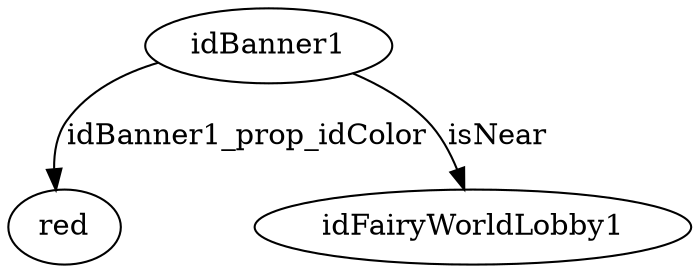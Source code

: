 strict digraph  {
idBanner1 [node_type=entity_node];
red [node_type=property_node];
idFairyWorldLobby1 [node_type=entity_node];
idBanner1 -> red  [edge_type=property, label=idBanner1_prop_idColor];
idBanner1 -> idFairyWorldLobby1  [edge_type=relationship, label=isNear];
}
